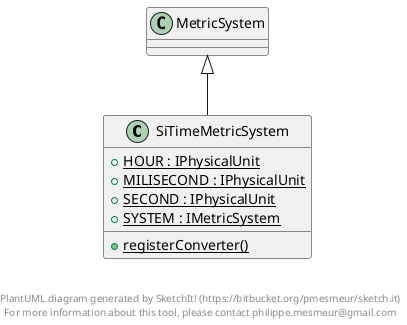 @startuml

      class SiTimeMetricSystem {
          {static} + HOUR : IPhysicalUnit
          {static} + MILISECOND : IPhysicalUnit
          {static} + SECOND : IPhysicalUnit
          {static} + SYSTEM : IMetricSystem
          {static} + registerConverter()
      }
  

SiTimeMetricSystem -up-|> MetricSystem


right footer


PlantUML diagram generated by SketchIt! (https://bitbucket.org/pmesmeur/sketch.it)
For more information about this tool, please contact philippe.mesmeur@gmail.com
endfooter

@enduml
